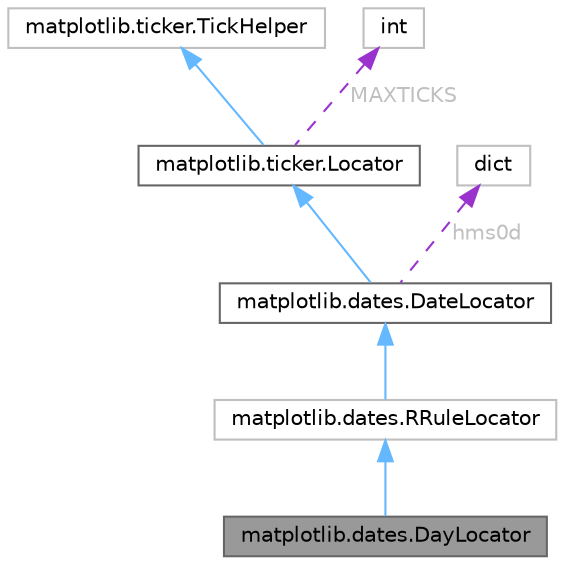 digraph "matplotlib.dates.DayLocator"
{
 // LATEX_PDF_SIZE
  bgcolor="transparent";
  edge [fontname=Helvetica,fontsize=10,labelfontname=Helvetica,labelfontsize=10];
  node [fontname=Helvetica,fontsize=10,shape=box,height=0.2,width=0.4];
  Node1 [id="Node000001",label="matplotlib.dates.DayLocator",height=0.2,width=0.4,color="gray40", fillcolor="grey60", style="filled", fontcolor="black",tooltip=" "];
  Node2 -> Node1 [id="edge7_Node000001_Node000002",dir="back",color="steelblue1",style="solid",tooltip=" "];
  Node2 [id="Node000002",label="matplotlib.dates.RRuleLocator",height=0.2,width=0.4,color="grey75", fillcolor="white", style="filled",URL="$d0/db8/classmatplotlib_1_1dates_1_1RRuleLocator.html",tooltip=" "];
  Node3 -> Node2 [id="edge8_Node000002_Node000003",dir="back",color="steelblue1",style="solid",tooltip=" "];
  Node3 [id="Node000003",label="matplotlib.dates.DateLocator",height=0.2,width=0.4,color="gray40", fillcolor="white", style="filled",URL="$d1/d6c/classmatplotlib_1_1dates_1_1DateLocator.html",tooltip=" "];
  Node4 -> Node3 [id="edge9_Node000003_Node000004",dir="back",color="steelblue1",style="solid",tooltip=" "];
  Node4 [id="Node000004",label="matplotlib.ticker.Locator",height=0.2,width=0.4,color="gray40", fillcolor="white", style="filled",URL="$d6/dba/classmatplotlib_1_1ticker_1_1Locator.html",tooltip=" "];
  Node5 -> Node4 [id="edge10_Node000004_Node000005",dir="back",color="steelblue1",style="solid",tooltip=" "];
  Node5 [id="Node000005",label="matplotlib.ticker.TickHelper",height=0.2,width=0.4,color="grey75", fillcolor="white", style="filled",URL="$d3/d57/classmatplotlib_1_1ticker_1_1TickHelper.html",tooltip=" "];
  Node6 -> Node4 [id="edge11_Node000004_Node000006",dir="back",color="darkorchid3",style="dashed",tooltip=" ",label=" MAXTICKS",fontcolor="grey" ];
  Node6 [id="Node000006",label="int",height=0.2,width=0.4,color="grey75", fillcolor="white", style="filled",tooltip=" "];
  Node7 -> Node3 [id="edge12_Node000003_Node000007",dir="back",color="darkorchid3",style="dashed",tooltip=" ",label=" hms0d",fontcolor="grey" ];
  Node7 [id="Node000007",label="dict",height=0.2,width=0.4,color="grey75", fillcolor="white", style="filled",tooltip=" "];
}
